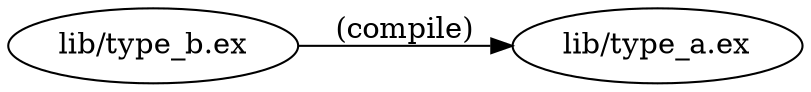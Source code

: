 
digraph "xref graph" {
rankdir=LR
  "lib/type_a.ex"
  "lib/type_b.ex"
  "lib/type_b.ex" -> "lib/type_a.ex" [label="(compile)"]
}
